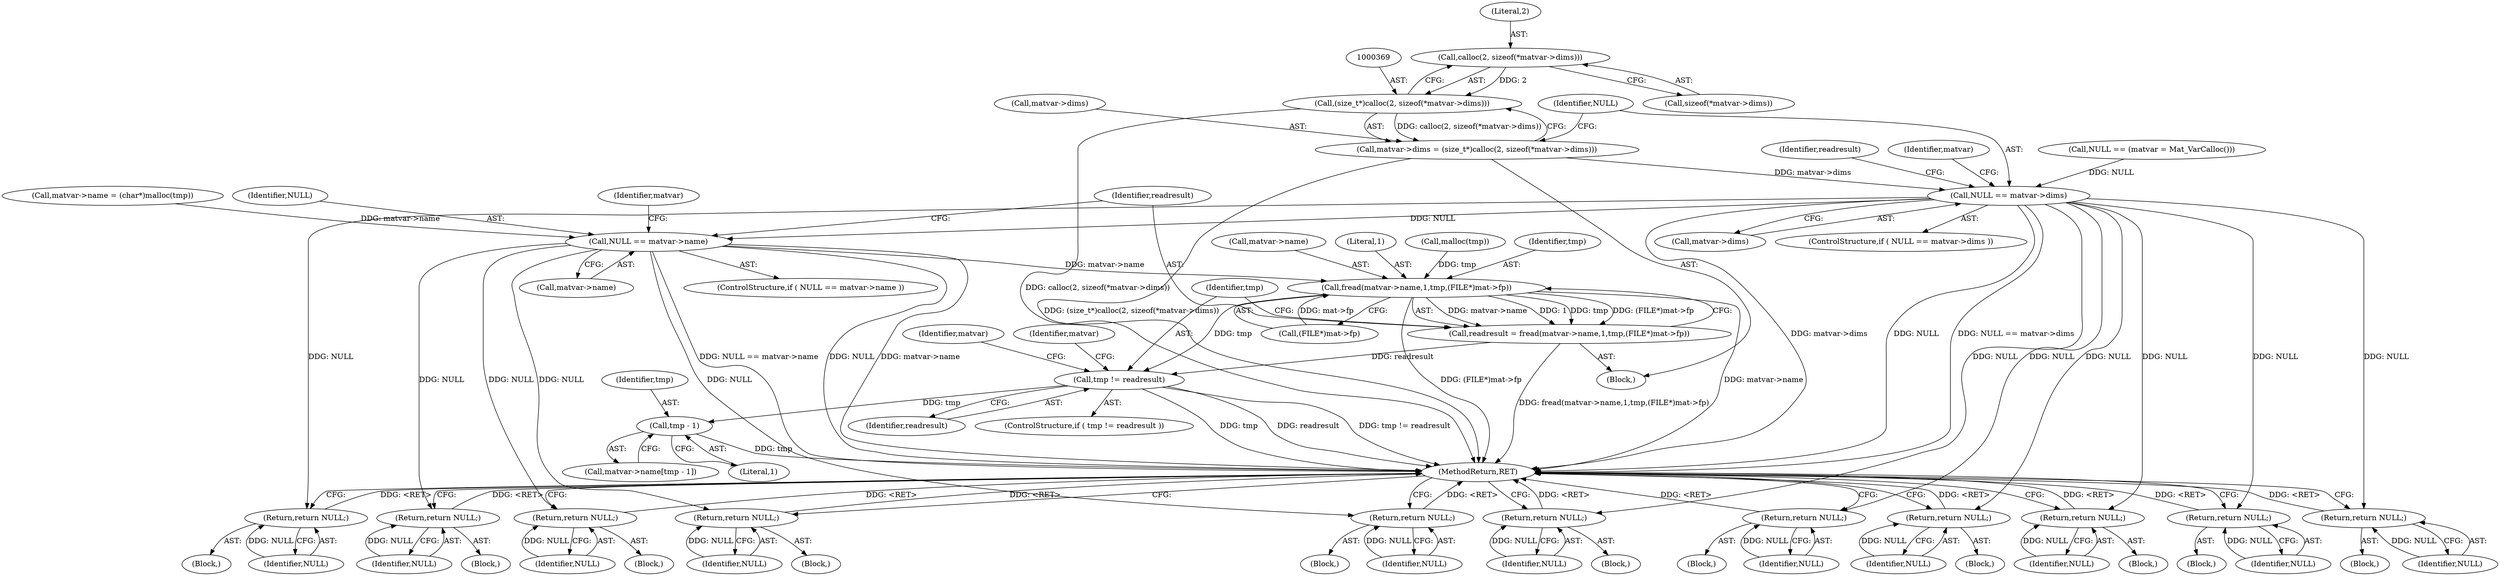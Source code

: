 digraph "0_matio_651a8e28099edb5fbb9e4e1d4d3238848f446c9a@API" {
"1000370" [label="(Call,calloc(2, sizeof(*matvar->dims)))"];
"1000368" [label="(Call,(size_t*)calloc(2, sizeof(*matvar->dims)))"];
"1000364" [label="(Call,matvar->dims = (size_t*)calloc(2, sizeof(*matvar->dims)))"];
"1000378" [label="(Call,NULL == matvar->dims)"];
"1000386" [label="(Return,return NULL;)"];
"1000422" [label="(Return,return NULL;)"];
"1000458" [label="(Return,return NULL;)"];
"1000482" [label="(Return,return NULL;)"];
"1000497" [label="(Return,return NULL;)"];
"1000519" [label="(Return,return NULL;)"];
"1000535" [label="(Return,return NULL;)"];
"1000546" [label="(Call,NULL == matvar->name)"];
"1000554" [label="(Return,return NULL;)"];
"1000558" [label="(Call,fread(matvar->name,1,tmp,(FILE*)mat->fp))"];
"1000556" [label="(Call,readresult = fread(matvar->name,1,tmp,(FILE*)mat->fp))"];
"1000570" [label="(Call,tmp != readresult)"];
"1000585" [label="(Call,tmp - 1)"];
"1000576" [label="(Return,return NULL;)"];
"1000615" [label="(Return,return NULL;)"];
"1000646" [label="(Return,return NULL;)"];
"1000615" [label="(Return,return NULL;)"];
"1000419" [label="(Block,)"];
"1000576" [label="(Return,return NULL;)"];
"1000577" [label="(Identifier,NULL)"];
"1000572" [label="(Identifier,readresult)"];
"1000380" [label="(Call,matvar->dims)"];
"1000365" [label="(Call,matvar->dims)"];
"1000459" [label="(Identifier,NULL)"];
"1000646" [label="(Return,return NULL;)"];
"1000563" [label="(Identifier,tmp)"];
"1000559" [label="(Call,matvar->name)"];
"1000482" [label="(Return,return NULL;)"];
"1000581" [label="(Call,matvar->name[tmp - 1])"];
"1000372" [label="(Call,sizeof(*matvar->dims))"];
"1000458" [label="(Return,return NULL;)"];
"1000545" [label="(ControlStructure,if ( NULL == matvar->name ))"];
"1000616" [label="(Identifier,NULL)"];
"1000387" [label="(Identifier,NULL)"];
"1000556" [label="(Call,readresult = fread(matvar->name,1,tmp,(FILE*)mat->fp))"];
"1000548" [label="(Call,matvar->name)"];
"1000385" [label="(Identifier,matvar)"];
"1000564" [label="(Call,(FILE*)mat->fp)"];
"1000570" [label="(Call,tmp != readresult)"];
"1000562" [label="(Literal,1)"];
"1000379" [label="(Identifier,NULL)"];
"1000571" [label="(Identifier,tmp)"];
"1000575" [label="(Identifier,matvar)"];
"1000483" [label="(Identifier,NULL)"];
"1000573" [label="(Block,)"];
"1000377" [label="(ControlStructure,if ( NULL == matvar->dims ))"];
"1000558" [label="(Call,fread(matvar->name,1,tmp,(FILE*)mat->fp))"];
"1000554" [label="(Return,return NULL;)"];
"1000371" [label="(Literal,2)"];
"1000532" [label="(Block,)"];
"1000586" [label="(Identifier,tmp)"];
"1000665" [label="(MethodReturn,RET)"];
"1000587" [label="(Literal,1)"];
"1000422" [label="(Return,return NULL;)"];
"1000537" [label="(Call,matvar->name = (char*)malloc(tmp))"];
"1000368" [label="(Call,(size_t*)calloc(2, sizeof(*matvar->dims)))"];
"1000516" [label="(Block,)"];
"1000610" [label="(Block,)"];
"1000520" [label="(Identifier,NULL)"];
"1000494" [label="(Block,)"];
"1000536" [label="(Identifier,NULL)"];
"1000557" [label="(Identifier,readresult)"];
"1000555" [label="(Identifier,NULL)"];
"1000641" [label="(Block,)"];
"1000647" [label="(Identifier,NULL)"];
"1000378" [label="(Call,NULL == matvar->dims)"];
"1000497" [label="(Return,return NULL;)"];
"1000543" [label="(Call,malloc(tmp))"];
"1000519" [label="(Return,return NULL;)"];
"1000423" [label="(Identifier,NULL)"];
"1000136" [label="(Call,NULL == (matvar = Mat_VarCalloc()))"];
"1000364" [label="(Call,matvar->dims = (size_t*)calloc(2, sizeof(*matvar->dims)))"];
"1000546" [label="(Call,NULL == matvar->name)"];
"1000389" [label="(Identifier,readresult)"];
"1000535" [label="(Return,return NULL;)"];
"1000455" [label="(Block,)"];
"1000498" [label="(Identifier,NULL)"];
"1000547" [label="(Identifier,NULL)"];
"1000551" [label="(Block,)"];
"1000569" [label="(ControlStructure,if ( tmp != readresult ))"];
"1000370" [label="(Call,calloc(2, sizeof(*matvar->dims)))"];
"1000583" [label="(Identifier,matvar)"];
"1000479" [label="(Block,)"];
"1000383" [label="(Block,)"];
"1000585" [label="(Call,tmp - 1)"];
"1000386" [label="(Return,return NULL;)"];
"1000109" [label="(Block,)"];
"1000553" [label="(Identifier,matvar)"];
"1000370" -> "1000368"  [label="AST: "];
"1000370" -> "1000372"  [label="CFG: "];
"1000371" -> "1000370"  [label="AST: "];
"1000372" -> "1000370"  [label="AST: "];
"1000368" -> "1000370"  [label="CFG: "];
"1000370" -> "1000368"  [label="DDG: 2"];
"1000368" -> "1000364"  [label="AST: "];
"1000369" -> "1000368"  [label="AST: "];
"1000364" -> "1000368"  [label="CFG: "];
"1000368" -> "1000665"  [label="DDG: calloc(2, sizeof(*matvar->dims))"];
"1000368" -> "1000364"  [label="DDG: calloc(2, sizeof(*matvar->dims))"];
"1000364" -> "1000109"  [label="AST: "];
"1000365" -> "1000364"  [label="AST: "];
"1000379" -> "1000364"  [label="CFG: "];
"1000364" -> "1000665"  [label="DDG: (size_t*)calloc(2, sizeof(*matvar->dims))"];
"1000364" -> "1000378"  [label="DDG: matvar->dims"];
"1000378" -> "1000377"  [label="AST: "];
"1000378" -> "1000380"  [label="CFG: "];
"1000379" -> "1000378"  [label="AST: "];
"1000380" -> "1000378"  [label="AST: "];
"1000385" -> "1000378"  [label="CFG: "];
"1000389" -> "1000378"  [label="CFG: "];
"1000378" -> "1000665"  [label="DDG: matvar->dims"];
"1000378" -> "1000665"  [label="DDG: NULL"];
"1000378" -> "1000665"  [label="DDG: NULL == matvar->dims"];
"1000136" -> "1000378"  [label="DDG: NULL"];
"1000378" -> "1000386"  [label="DDG: NULL"];
"1000378" -> "1000422"  [label="DDG: NULL"];
"1000378" -> "1000458"  [label="DDG: NULL"];
"1000378" -> "1000482"  [label="DDG: NULL"];
"1000378" -> "1000497"  [label="DDG: NULL"];
"1000378" -> "1000519"  [label="DDG: NULL"];
"1000378" -> "1000535"  [label="DDG: NULL"];
"1000378" -> "1000546"  [label="DDG: NULL"];
"1000386" -> "1000383"  [label="AST: "];
"1000386" -> "1000387"  [label="CFG: "];
"1000387" -> "1000386"  [label="AST: "];
"1000665" -> "1000386"  [label="CFG: "];
"1000386" -> "1000665"  [label="DDG: <RET>"];
"1000387" -> "1000386"  [label="DDG: NULL"];
"1000422" -> "1000419"  [label="AST: "];
"1000422" -> "1000423"  [label="CFG: "];
"1000423" -> "1000422"  [label="AST: "];
"1000665" -> "1000422"  [label="CFG: "];
"1000422" -> "1000665"  [label="DDG: <RET>"];
"1000423" -> "1000422"  [label="DDG: NULL"];
"1000458" -> "1000455"  [label="AST: "];
"1000458" -> "1000459"  [label="CFG: "];
"1000459" -> "1000458"  [label="AST: "];
"1000665" -> "1000458"  [label="CFG: "];
"1000458" -> "1000665"  [label="DDG: <RET>"];
"1000459" -> "1000458"  [label="DDG: NULL"];
"1000482" -> "1000479"  [label="AST: "];
"1000482" -> "1000483"  [label="CFG: "];
"1000483" -> "1000482"  [label="AST: "];
"1000665" -> "1000482"  [label="CFG: "];
"1000482" -> "1000665"  [label="DDG: <RET>"];
"1000483" -> "1000482"  [label="DDG: NULL"];
"1000497" -> "1000494"  [label="AST: "];
"1000497" -> "1000498"  [label="CFG: "];
"1000498" -> "1000497"  [label="AST: "];
"1000665" -> "1000497"  [label="CFG: "];
"1000497" -> "1000665"  [label="DDG: <RET>"];
"1000498" -> "1000497"  [label="DDG: NULL"];
"1000519" -> "1000516"  [label="AST: "];
"1000519" -> "1000520"  [label="CFG: "];
"1000520" -> "1000519"  [label="AST: "];
"1000665" -> "1000519"  [label="CFG: "];
"1000519" -> "1000665"  [label="DDG: <RET>"];
"1000520" -> "1000519"  [label="DDG: NULL"];
"1000535" -> "1000532"  [label="AST: "];
"1000535" -> "1000536"  [label="CFG: "];
"1000536" -> "1000535"  [label="AST: "];
"1000665" -> "1000535"  [label="CFG: "];
"1000535" -> "1000665"  [label="DDG: <RET>"];
"1000536" -> "1000535"  [label="DDG: NULL"];
"1000546" -> "1000545"  [label="AST: "];
"1000546" -> "1000548"  [label="CFG: "];
"1000547" -> "1000546"  [label="AST: "];
"1000548" -> "1000546"  [label="AST: "];
"1000553" -> "1000546"  [label="CFG: "];
"1000557" -> "1000546"  [label="CFG: "];
"1000546" -> "1000665"  [label="DDG: matvar->name"];
"1000546" -> "1000665"  [label="DDG: NULL == matvar->name"];
"1000546" -> "1000665"  [label="DDG: NULL"];
"1000537" -> "1000546"  [label="DDG: matvar->name"];
"1000546" -> "1000554"  [label="DDG: NULL"];
"1000546" -> "1000558"  [label="DDG: matvar->name"];
"1000546" -> "1000576"  [label="DDG: NULL"];
"1000546" -> "1000615"  [label="DDG: NULL"];
"1000546" -> "1000646"  [label="DDG: NULL"];
"1000554" -> "1000551"  [label="AST: "];
"1000554" -> "1000555"  [label="CFG: "];
"1000555" -> "1000554"  [label="AST: "];
"1000665" -> "1000554"  [label="CFG: "];
"1000554" -> "1000665"  [label="DDG: <RET>"];
"1000555" -> "1000554"  [label="DDG: NULL"];
"1000558" -> "1000556"  [label="AST: "];
"1000558" -> "1000564"  [label="CFG: "];
"1000559" -> "1000558"  [label="AST: "];
"1000562" -> "1000558"  [label="AST: "];
"1000563" -> "1000558"  [label="AST: "];
"1000564" -> "1000558"  [label="AST: "];
"1000556" -> "1000558"  [label="CFG: "];
"1000558" -> "1000665"  [label="DDG: matvar->name"];
"1000558" -> "1000665"  [label="DDG: (FILE*)mat->fp"];
"1000558" -> "1000556"  [label="DDG: matvar->name"];
"1000558" -> "1000556"  [label="DDG: 1"];
"1000558" -> "1000556"  [label="DDG: tmp"];
"1000558" -> "1000556"  [label="DDG: (FILE*)mat->fp"];
"1000543" -> "1000558"  [label="DDG: tmp"];
"1000564" -> "1000558"  [label="DDG: mat->fp"];
"1000558" -> "1000570"  [label="DDG: tmp"];
"1000556" -> "1000109"  [label="AST: "];
"1000557" -> "1000556"  [label="AST: "];
"1000571" -> "1000556"  [label="CFG: "];
"1000556" -> "1000665"  [label="DDG: fread(matvar->name,1,tmp,(FILE*)mat->fp)"];
"1000556" -> "1000570"  [label="DDG: readresult"];
"1000570" -> "1000569"  [label="AST: "];
"1000570" -> "1000572"  [label="CFG: "];
"1000571" -> "1000570"  [label="AST: "];
"1000572" -> "1000570"  [label="AST: "];
"1000575" -> "1000570"  [label="CFG: "];
"1000583" -> "1000570"  [label="CFG: "];
"1000570" -> "1000665"  [label="DDG: tmp"];
"1000570" -> "1000665"  [label="DDG: readresult"];
"1000570" -> "1000665"  [label="DDG: tmp != readresult"];
"1000570" -> "1000585"  [label="DDG: tmp"];
"1000585" -> "1000581"  [label="AST: "];
"1000585" -> "1000587"  [label="CFG: "];
"1000586" -> "1000585"  [label="AST: "];
"1000587" -> "1000585"  [label="AST: "];
"1000581" -> "1000585"  [label="CFG: "];
"1000585" -> "1000665"  [label="DDG: tmp"];
"1000576" -> "1000573"  [label="AST: "];
"1000576" -> "1000577"  [label="CFG: "];
"1000577" -> "1000576"  [label="AST: "];
"1000665" -> "1000576"  [label="CFG: "];
"1000576" -> "1000665"  [label="DDG: <RET>"];
"1000577" -> "1000576"  [label="DDG: NULL"];
"1000615" -> "1000610"  [label="AST: "];
"1000615" -> "1000616"  [label="CFG: "];
"1000616" -> "1000615"  [label="AST: "];
"1000665" -> "1000615"  [label="CFG: "];
"1000615" -> "1000665"  [label="DDG: <RET>"];
"1000616" -> "1000615"  [label="DDG: NULL"];
"1000646" -> "1000641"  [label="AST: "];
"1000646" -> "1000647"  [label="CFG: "];
"1000647" -> "1000646"  [label="AST: "];
"1000665" -> "1000646"  [label="CFG: "];
"1000646" -> "1000665"  [label="DDG: <RET>"];
"1000647" -> "1000646"  [label="DDG: NULL"];
}
